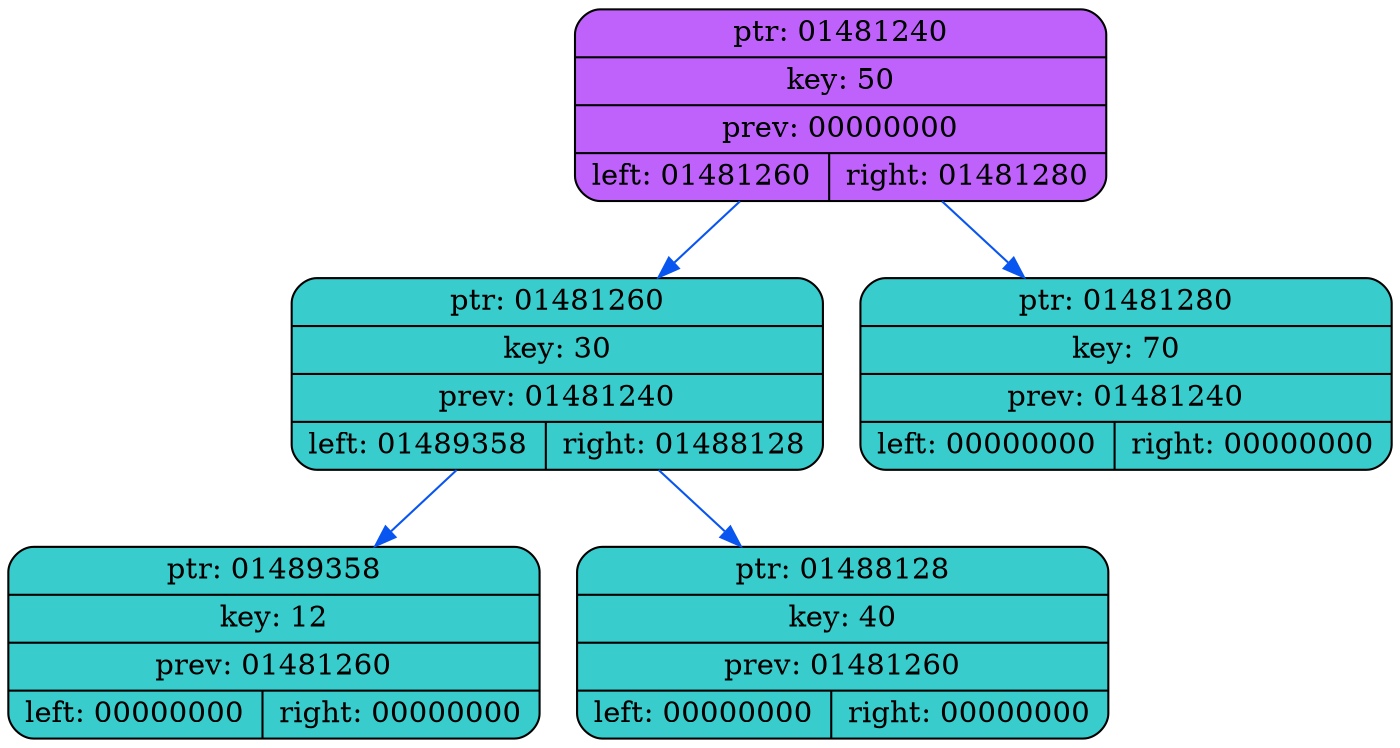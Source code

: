 digraph
{
    rankdir=TP

        node01481240[shape=record,style="rounded,filled",fillcolor="#BF62FC",label="{ ptr: 01481240 | key: 50 | prev: 00000000| { left: 01481260 | right: 01481280 }}"];
    node01481240 -> node01481260[color="#0855F0"]
    node01481260[shape=record,style="rounded,filled",fillcolor="#39CCCC",label="{ ptr: 01481260 | key: 30 | prev: 01481240 | { left: 01489358 | right: 01488128 }}"];
    node01481260 -> node01489358[color="#0855F0"]
    node01489358[shape=record,style="rounded,filled",fillcolor="#39CCCC",label="{ ptr: 01489358 | key: 12 | prev: 01481260 | { left: 00000000 | right: 00000000 }}"];
    node01481260 -> node01488128[color="#0855F0"]
    node01488128[shape=record,style="rounded,filled",fillcolor="#39CCCC",label="{ ptr: 01488128 | key: 40 | prev: 01481260 | { left: 00000000 | right: 00000000 }}"];
    node01481240 -> node01481280[color="#0855F0"]
    node01481280[shape=record,style="rounded,filled",fillcolor="#39CCCC",label="{ ptr: 01481280 | key: 70 | prev: 01481240 | { left: 00000000 | right: 00000000 }}"];
}